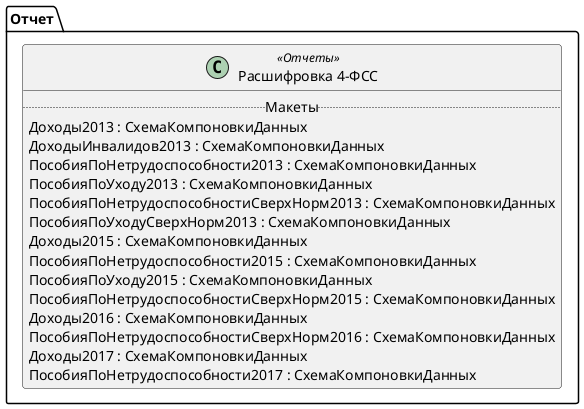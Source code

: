 ﻿@startuml Расшифровка4ФСС
'!include templates.wsd
'..\include templates.wsd
class Отчет.Расшифровка4ФСС as "Расшифровка 4-ФСС" <<Отчеты>>
{
..Макеты..
Доходы2013 : СхемаКомпоновкиДанных
ДоходыИнвалидов2013 : СхемаКомпоновкиДанных
ПособияПоНетрудоспособности2013 : СхемаКомпоновкиДанных
ПособияПоУходу2013 : СхемаКомпоновкиДанных
ПособияПоНетрудоспособностиСверхНорм2013 : СхемаКомпоновкиДанных
ПособияПоУходуСверхНорм2013 : СхемаКомпоновкиДанных
Доходы2015 : СхемаКомпоновкиДанных
ПособияПоНетрудоспособности2015 : СхемаКомпоновкиДанных
ПособияПоУходу2015 : СхемаКомпоновкиДанных
ПособияПоНетрудоспособностиСверхНорм2015 : СхемаКомпоновкиДанных
Доходы2016 : СхемаКомпоновкиДанных
ПособияПоНетрудоспособностиСверхНорм2016 : СхемаКомпоновкиДанных
Доходы2017 : СхемаКомпоновкиДанных
ПособияПоНетрудоспособности2017 : СхемаКомпоновкиДанных
}
@enduml
